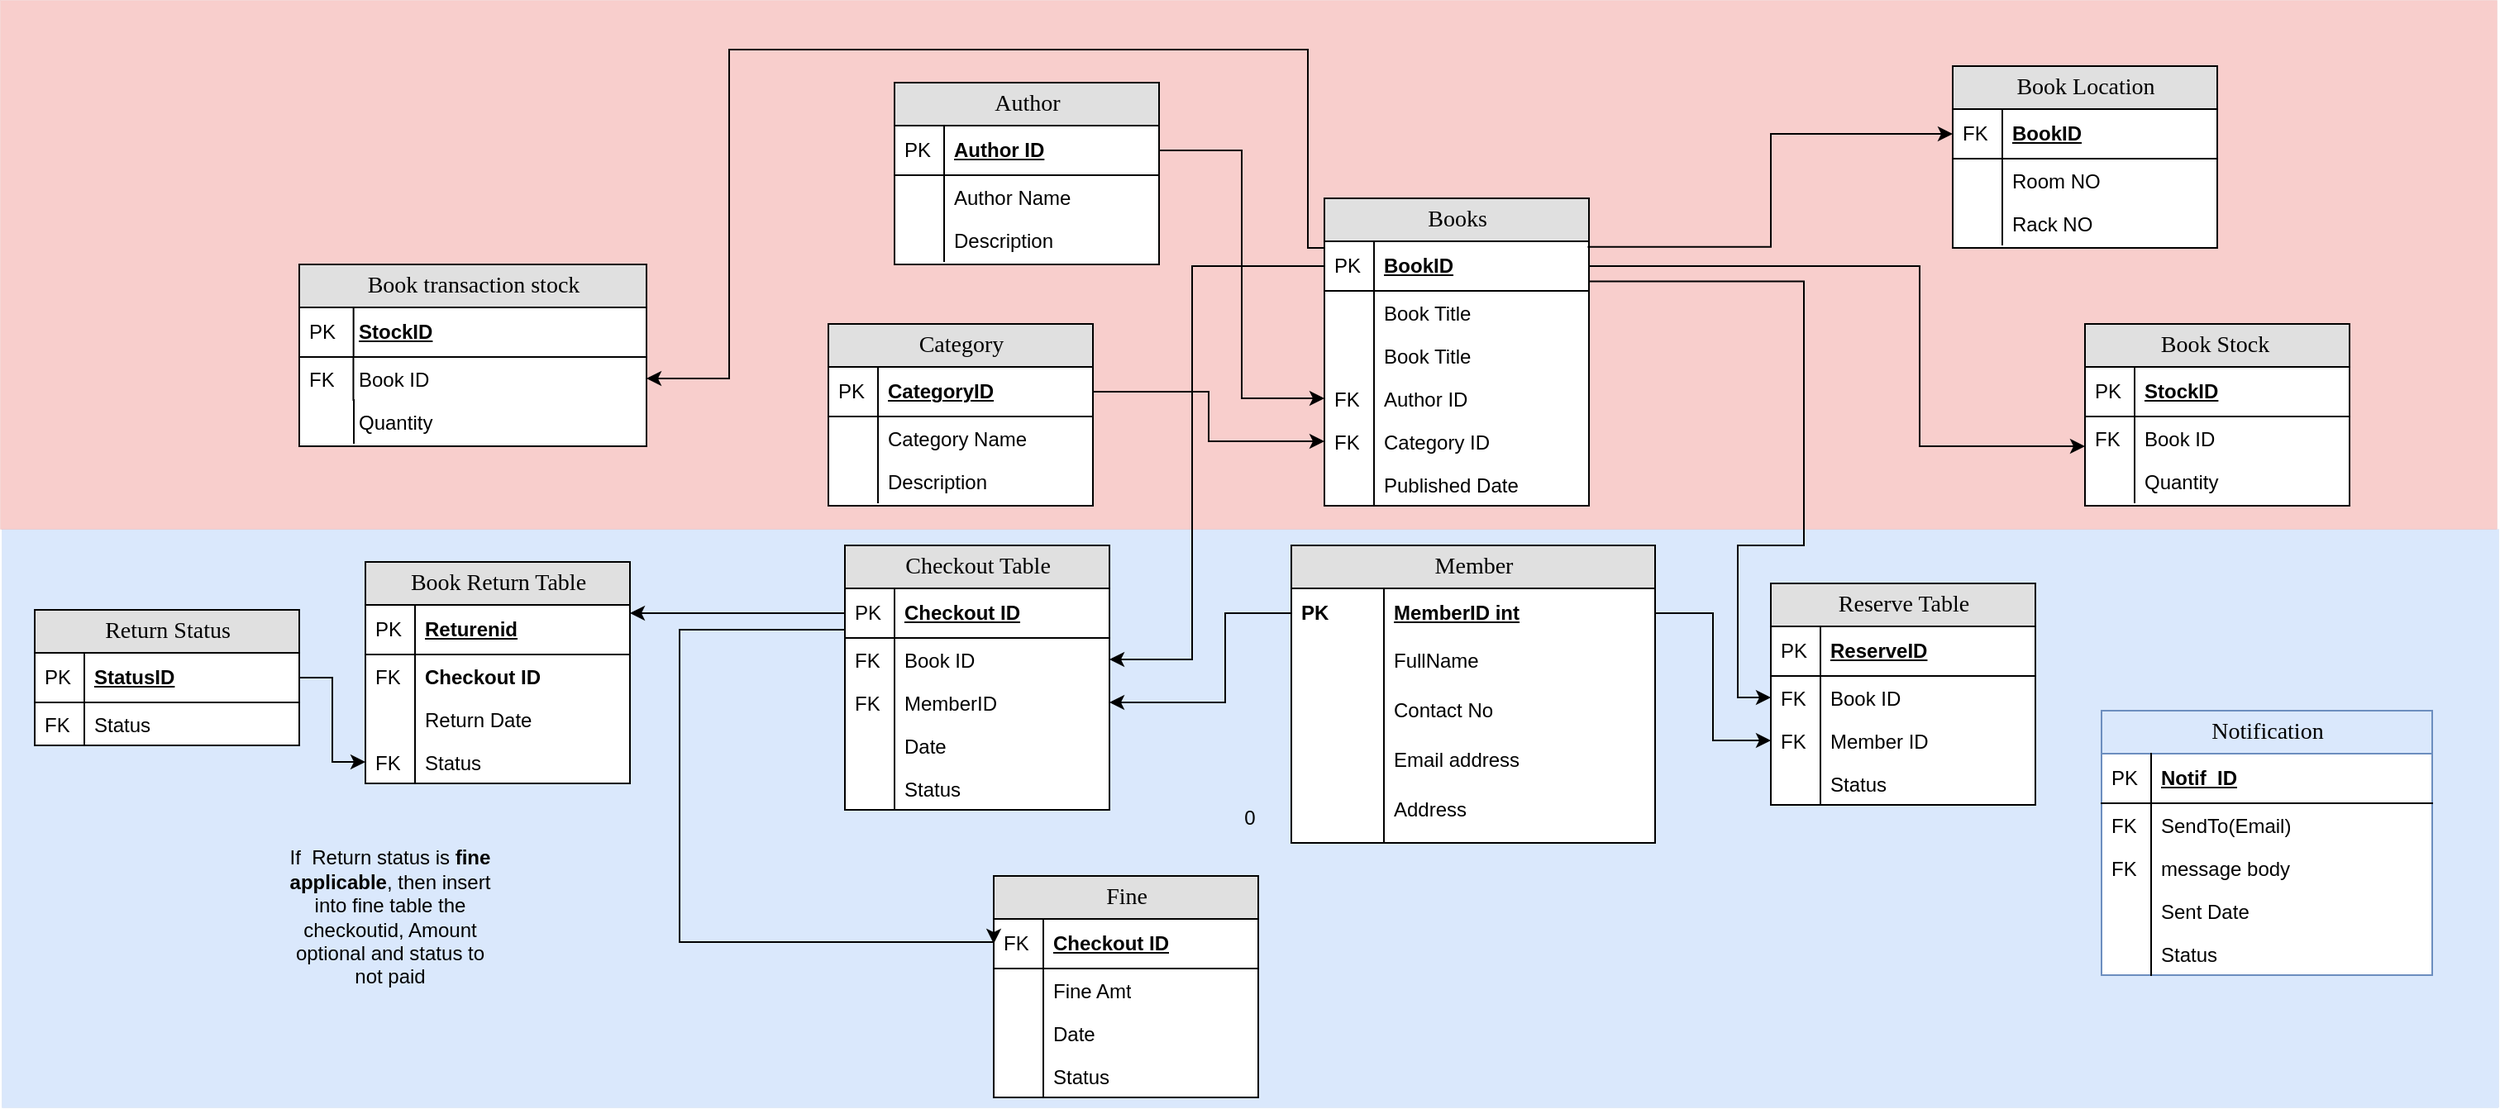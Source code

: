 <mxfile version="16.3.0" type="github">
  <diagram name="Page-1" id="e56a1550-8fbb-45ad-956c-1786394a9013">
    <mxGraphModel dx="2378" dy="1369" grid="1" gridSize="10" guides="1" tooltips="1" connect="1" arrows="1" fold="1" page="1" pageScale="1" pageWidth="1100" pageHeight="850" background="none" math="0" shadow="0">
      <root>
        <mxCell id="0" />
        <mxCell id="1" parent="0" />
        <mxCell id="zyqultt8QkaMkEBmk27H-129" value="0" style="rounded=0;whiteSpace=wrap;html=1;fillColor=#dae8fc;strokeColor=#6c8ebf;strokeWidth=0;" parent="1" vertex="1">
          <mxGeometry x="-390" y="270" width="1510" height="350" as="geometry" />
        </mxCell>
        <mxCell id="zyqultt8QkaMkEBmk27H-127" value="" style="rounded=0;whiteSpace=wrap;html=1;fillColor=#f8cecc;strokeColor=#b85450;strokeWidth=0;" parent="1" vertex="1">
          <mxGeometry x="-391" y="-50" width="1510" height="320" as="geometry" />
        </mxCell>
        <mxCell id="2e49270ec7c68f3f-1" value="Member" style="swimlane;html=1;fontStyle=0;childLayout=stackLayout;horizontal=1;startSize=26;fillColor=#e0e0e0;horizontalStack=0;resizeParent=1;resizeLast=0;collapsible=1;marginBottom=0;swimlaneFillColor=#ffffff;align=center;rounded=0;shadow=0;comic=0;labelBackgroundColor=none;strokeWidth=1;fontFamily=Verdana;fontSize=14" parent="1" vertex="1">
          <mxGeometry x="390" y="280" width="220" height="180" as="geometry" />
        </mxCell>
        <mxCell id="2e49270ec7c68f3f-2" value="MemberID int" style="shape=partialRectangle;top=0;left=0;right=0;bottom=0;html=1;align=left;verticalAlign=middle;fillColor=none;spacingLeft=60;spacingRight=4;whiteSpace=wrap;overflow=hidden;rotatable=0;points=[[0,0.5],[1,0.5]];portConstraint=eastwest;dropTarget=0;fontStyle=5;" parent="2e49270ec7c68f3f-1" vertex="1">
          <mxGeometry y="26" width="220" height="30" as="geometry" />
        </mxCell>
        <mxCell id="2e49270ec7c68f3f-3" value="PK" style="shape=partialRectangle;fontStyle=1;top=0;left=0;bottom=0;html=1;fillColor=none;align=left;verticalAlign=middle;spacingLeft=4;spacingRight=4;whiteSpace=wrap;overflow=hidden;rotatable=0;points=[];portConstraint=eastwest;part=1;" parent="2e49270ec7c68f3f-2" vertex="1" connectable="0">
          <mxGeometry width="56" height="30" as="geometry" />
        </mxCell>
        <mxCell id="2e49270ec7c68f3f-6" value="FullName" style="shape=partialRectangle;top=0;left=0;right=0;bottom=0;html=1;align=left;verticalAlign=top;fillColor=none;spacingLeft=60;spacingRight=4;whiteSpace=wrap;overflow=hidden;rotatable=0;points=[[0,0.5],[1,0.5]];portConstraint=eastwest;dropTarget=0;" parent="2e49270ec7c68f3f-1" vertex="1">
          <mxGeometry y="56" width="220" height="30" as="geometry" />
        </mxCell>
        <mxCell id="2e49270ec7c68f3f-7" value="" style="shape=partialRectangle;top=0;left=0;bottom=0;html=1;fillColor=none;align=left;verticalAlign=top;spacingLeft=4;spacingRight=4;whiteSpace=wrap;overflow=hidden;rotatable=0;points=[];portConstraint=eastwest;part=1;" parent="2e49270ec7c68f3f-6" vertex="1" connectable="0">
          <mxGeometry width="56" height="30" as="geometry" />
        </mxCell>
        <mxCell id="zyqultt8QkaMkEBmk27H-4" value="Contact No" style="shape=partialRectangle;top=0;left=0;right=0;bottom=0;html=1;align=left;verticalAlign=top;fillColor=none;spacingLeft=60;spacingRight=4;whiteSpace=wrap;overflow=hidden;rotatable=0;points=[[0,0.5],[1,0.5]];portConstraint=eastwest;dropTarget=0;" parent="2e49270ec7c68f3f-1" vertex="1">
          <mxGeometry y="86" width="220" height="30" as="geometry" />
        </mxCell>
        <mxCell id="zyqultt8QkaMkEBmk27H-5" value="" style="shape=partialRectangle;top=0;left=0;bottom=0;html=1;fillColor=none;align=left;verticalAlign=top;spacingLeft=4;spacingRight=4;whiteSpace=wrap;overflow=hidden;rotatable=0;points=[];portConstraint=eastwest;part=1;" parent="zyqultt8QkaMkEBmk27H-4" vertex="1" connectable="0">
          <mxGeometry width="56" height="30" as="geometry" />
        </mxCell>
        <mxCell id="zyqultt8QkaMkEBmk27H-6" value="Email address" style="shape=partialRectangle;top=0;left=0;right=0;bottom=0;html=1;align=left;verticalAlign=top;fillColor=none;spacingLeft=60;spacingRight=4;whiteSpace=wrap;overflow=hidden;rotatable=0;points=[[0,0.5],[1,0.5]];portConstraint=eastwest;dropTarget=0;" parent="2e49270ec7c68f3f-1" vertex="1">
          <mxGeometry y="116" width="220" height="30" as="geometry" />
        </mxCell>
        <mxCell id="zyqultt8QkaMkEBmk27H-7" value="" style="shape=partialRectangle;top=0;left=0;bottom=0;html=1;fillColor=none;align=left;verticalAlign=top;spacingLeft=4;spacingRight=4;whiteSpace=wrap;overflow=hidden;rotatable=0;points=[];portConstraint=eastwest;part=1;" parent="zyqultt8QkaMkEBmk27H-6" vertex="1" connectable="0">
          <mxGeometry width="56" height="30" as="geometry" />
        </mxCell>
        <mxCell id="zyqultt8QkaMkEBmk27H-8" value="Address" style="shape=partialRectangle;top=0;left=0;right=0;bottom=0;html=1;align=left;verticalAlign=top;fillColor=none;spacingLeft=60;spacingRight=4;whiteSpace=wrap;overflow=hidden;rotatable=0;points=[[0,0.5],[1,0.5]];portConstraint=eastwest;dropTarget=0;" parent="2e49270ec7c68f3f-1" vertex="1">
          <mxGeometry y="146" width="220" height="34" as="geometry" />
        </mxCell>
        <mxCell id="zyqultt8QkaMkEBmk27H-9" value="" style="shape=partialRectangle;top=0;left=0;bottom=0;html=1;fillColor=none;align=left;verticalAlign=top;spacingLeft=4;spacingRight=4;whiteSpace=wrap;overflow=hidden;rotatable=0;points=[];portConstraint=eastwest;part=1;" parent="zyqultt8QkaMkEBmk27H-8" vertex="1" connectable="0">
          <mxGeometry width="56" height="34" as="geometry" />
        </mxCell>
        <mxCell id="2e49270ec7c68f3f-8" value="Books" style="swimlane;html=1;fontStyle=0;childLayout=stackLayout;horizontal=1;startSize=26;fillColor=#e0e0e0;horizontalStack=0;resizeParent=1;resizeLast=0;collapsible=1;marginBottom=0;swimlaneFillColor=#ffffff;align=center;rounded=0;shadow=0;comic=0;labelBackgroundColor=none;strokeWidth=1;fontFamily=Verdana;fontSize=14;swimlaneLine=1;" parent="1" vertex="1">
          <mxGeometry x="410" y="70" width="160" height="186" as="geometry" />
        </mxCell>
        <mxCell id="2e49270ec7c68f3f-9" value="BookID" style="shape=partialRectangle;top=0;left=0;right=0;bottom=1;html=1;align=left;verticalAlign=middle;fillColor=none;spacingLeft=34;spacingRight=4;whiteSpace=wrap;overflow=hidden;rotatable=0;points=[[0,0.5],[1,0.5]];portConstraint=eastwest;dropTarget=0;fontStyle=5;" parent="2e49270ec7c68f3f-8" vertex="1">
          <mxGeometry y="26" width="160" height="30" as="geometry" />
        </mxCell>
        <mxCell id="2e49270ec7c68f3f-10" value="PK" style="shape=partialRectangle;top=0;left=0;bottom=0;html=1;fillColor=none;align=left;verticalAlign=middle;spacingLeft=4;spacingRight=4;whiteSpace=wrap;overflow=hidden;rotatable=0;points=[];portConstraint=eastwest;part=1;" parent="2e49270ec7c68f3f-9" vertex="1" connectable="0">
          <mxGeometry width="30" height="30" as="geometry" />
        </mxCell>
        <mxCell id="zyqultt8QkaMkEBmk27H-36" value="Book Title" style="shape=partialRectangle;top=0;left=0;right=0;bottom=0;html=1;align=left;verticalAlign=top;fillColor=none;spacingLeft=34;spacingRight=4;whiteSpace=wrap;overflow=hidden;rotatable=0;points=[[0,0.5],[1,0.5]];portConstraint=eastwest;dropTarget=0;" parent="2e49270ec7c68f3f-8" vertex="1">
          <mxGeometry y="56" width="160" height="26" as="geometry" />
        </mxCell>
        <mxCell id="zyqultt8QkaMkEBmk27H-37" value="" style="shape=partialRectangle;top=0;left=0;bottom=0;html=1;fillColor=none;align=left;verticalAlign=top;spacingLeft=4;spacingRight=4;whiteSpace=wrap;overflow=hidden;rotatable=0;points=[];portConstraint=eastwest;part=1;" parent="zyqultt8QkaMkEBmk27H-36" vertex="1" connectable="0">
          <mxGeometry width="30" height="26" as="geometry" />
        </mxCell>
        <mxCell id="2e49270ec7c68f3f-11" value="Book Title" style="shape=partialRectangle;top=0;left=0;right=0;bottom=0;html=1;align=left;verticalAlign=top;fillColor=none;spacingLeft=34;spacingRight=4;whiteSpace=wrap;overflow=hidden;rotatable=0;points=[[0,0.5],[1,0.5]];portConstraint=eastwest;dropTarget=0;" parent="2e49270ec7c68f3f-8" vertex="1">
          <mxGeometry y="82" width="160" height="26" as="geometry" />
        </mxCell>
        <mxCell id="2e49270ec7c68f3f-12" value="" style="shape=partialRectangle;top=0;left=0;bottom=0;html=1;fillColor=none;align=left;verticalAlign=top;spacingLeft=4;spacingRight=4;whiteSpace=wrap;overflow=hidden;rotatable=0;points=[];portConstraint=eastwest;part=1;" parent="2e49270ec7c68f3f-11" vertex="1" connectable="0">
          <mxGeometry width="30" height="26" as="geometry" />
        </mxCell>
        <mxCell id="2e49270ec7c68f3f-13" value="Author ID" style="shape=partialRectangle;top=0;left=0;right=0;bottom=0;html=1;align=left;verticalAlign=top;fillColor=none;spacingLeft=34;spacingRight=4;whiteSpace=wrap;overflow=hidden;rotatable=0;points=[[0,0.5],[1,0.5]];portConstraint=eastwest;dropTarget=0;" parent="2e49270ec7c68f3f-8" vertex="1">
          <mxGeometry y="108" width="160" height="26" as="geometry" />
        </mxCell>
        <mxCell id="2e49270ec7c68f3f-14" value="FK" style="shape=partialRectangle;top=0;left=0;bottom=0;html=1;fillColor=none;align=left;verticalAlign=top;spacingLeft=4;spacingRight=4;whiteSpace=wrap;overflow=hidden;rotatable=0;points=[];portConstraint=eastwest;part=1;" parent="2e49270ec7c68f3f-13" vertex="1" connectable="0">
          <mxGeometry width="30" height="26" as="geometry" />
        </mxCell>
        <mxCell id="2e49270ec7c68f3f-15" value="Category ID" style="shape=partialRectangle;top=0;left=0;right=0;bottom=0;html=1;align=left;verticalAlign=top;fillColor=none;spacingLeft=34;spacingRight=4;whiteSpace=wrap;overflow=hidden;rotatable=0;points=[[0,0.5],[1,0.5]];portConstraint=eastwest;dropTarget=0;" parent="2e49270ec7c68f3f-8" vertex="1">
          <mxGeometry y="134" width="160" height="26" as="geometry" />
        </mxCell>
        <mxCell id="2e49270ec7c68f3f-16" value="FK" style="shape=partialRectangle;top=0;left=0;bottom=0;html=1;fillColor=none;align=left;verticalAlign=top;spacingLeft=4;spacingRight=4;whiteSpace=wrap;overflow=hidden;rotatable=0;points=[];portConstraint=eastwest;part=1;" parent="2e49270ec7c68f3f-15" vertex="1" connectable="0">
          <mxGeometry width="30" height="26" as="geometry" />
        </mxCell>
        <mxCell id="zyqultt8QkaMkEBmk27H-10" value="Published Date" style="shape=partialRectangle;top=0;left=0;right=0;bottom=0;html=1;align=left;verticalAlign=top;fillColor=none;spacingLeft=34;spacingRight=4;whiteSpace=wrap;overflow=hidden;rotatable=0;points=[[0,0.5],[1,0.5]];portConstraint=eastwest;dropTarget=0;" parent="2e49270ec7c68f3f-8" vertex="1">
          <mxGeometry y="160" width="160" height="26" as="geometry" />
        </mxCell>
        <mxCell id="zyqultt8QkaMkEBmk27H-11" value="" style="shape=partialRectangle;top=0;left=0;bottom=0;html=1;fillColor=none;align=left;verticalAlign=top;spacingLeft=4;spacingRight=4;whiteSpace=wrap;overflow=hidden;rotatable=0;points=[];portConstraint=eastwest;part=1;" parent="zyqultt8QkaMkEBmk27H-10" vertex="1" connectable="0">
          <mxGeometry width="30" height="26" as="geometry" />
        </mxCell>
        <mxCell id="zyqultt8QkaMkEBmk27H-24" value="Book Location" style="swimlane;html=1;fontStyle=0;childLayout=stackLayout;horizontal=1;startSize=26;fillColor=#e0e0e0;horizontalStack=0;resizeParent=1;resizeLast=0;collapsible=1;marginBottom=0;swimlaneFillColor=#ffffff;align=center;rounded=0;shadow=0;comic=0;labelBackgroundColor=none;strokeWidth=1;fontFamily=Verdana;fontSize=14;swimlaneLine=1;" parent="1" vertex="1">
          <mxGeometry x="790" y="-10" width="160" height="110" as="geometry" />
        </mxCell>
        <mxCell id="zyqultt8QkaMkEBmk27H-25" value="BookID" style="shape=partialRectangle;top=0;left=0;right=0;bottom=1;html=1;align=left;verticalAlign=middle;fillColor=none;spacingLeft=34;spacingRight=4;whiteSpace=wrap;overflow=hidden;rotatable=0;points=[[0,0.5],[1,0.5]];portConstraint=eastwest;dropTarget=0;fontStyle=5;" parent="zyqultt8QkaMkEBmk27H-24" vertex="1">
          <mxGeometry y="26" width="160" height="30" as="geometry" />
        </mxCell>
        <mxCell id="zyqultt8QkaMkEBmk27H-26" value="FK" style="shape=partialRectangle;top=0;left=0;bottom=0;html=1;fillColor=none;align=left;verticalAlign=middle;spacingLeft=4;spacingRight=4;whiteSpace=wrap;overflow=hidden;rotatable=0;points=[];portConstraint=eastwest;part=1;" parent="zyqultt8QkaMkEBmk27H-25" vertex="1" connectable="0">
          <mxGeometry width="30" height="30" as="geometry" />
        </mxCell>
        <mxCell id="zyqultt8QkaMkEBmk27H-27" value="Room NO" style="shape=partialRectangle;top=0;left=0;right=0;bottom=0;html=1;align=left;verticalAlign=top;fillColor=none;spacingLeft=34;spacingRight=4;whiteSpace=wrap;overflow=hidden;rotatable=0;points=[[0,0.5],[1,0.5]];portConstraint=eastwest;dropTarget=0;" parent="zyqultt8QkaMkEBmk27H-24" vertex="1">
          <mxGeometry y="56" width="160" height="26" as="geometry" />
        </mxCell>
        <mxCell id="zyqultt8QkaMkEBmk27H-28" value="" style="shape=partialRectangle;top=0;left=0;bottom=0;html=1;fillColor=none;align=left;verticalAlign=top;spacingLeft=4;spacingRight=4;whiteSpace=wrap;overflow=hidden;rotatable=0;points=[];portConstraint=eastwest;part=1;" parent="zyqultt8QkaMkEBmk27H-27" vertex="1" connectable="0">
          <mxGeometry width="30" height="26" as="geometry" />
        </mxCell>
        <mxCell id="zyqultt8QkaMkEBmk27H-29" value="Rack NO" style="shape=partialRectangle;top=0;left=0;right=0;bottom=0;html=1;align=left;verticalAlign=top;fillColor=none;spacingLeft=34;spacingRight=4;whiteSpace=wrap;overflow=hidden;rotatable=0;points=[[0,0.5],[1,0.5]];portConstraint=eastwest;dropTarget=0;" parent="zyqultt8QkaMkEBmk27H-24" vertex="1">
          <mxGeometry y="82" width="160" height="26" as="geometry" />
        </mxCell>
        <mxCell id="zyqultt8QkaMkEBmk27H-30" value="" style="shape=partialRectangle;top=0;left=0;bottom=0;html=1;fillColor=none;align=left;verticalAlign=top;spacingLeft=4;spacingRight=4;whiteSpace=wrap;overflow=hidden;rotatable=0;points=[];portConstraint=eastwest;part=1;" parent="zyqultt8QkaMkEBmk27H-29" vertex="1" connectable="0">
          <mxGeometry width="30" height="26" as="geometry" />
        </mxCell>
        <mxCell id="zyqultt8QkaMkEBmk27H-35" style="edgeStyle=orthogonalEdgeStyle;rounded=0;orthogonalLoop=1;jettySize=auto;html=1;exitX=0.995;exitY=0.113;exitDx=0;exitDy=0;exitPerimeter=0;entryX=0;entryY=0.5;entryDx=0;entryDy=0;" parent="1" source="2e49270ec7c68f3f-9" target="zyqultt8QkaMkEBmk27H-25" edge="1">
          <mxGeometry relative="1" as="geometry">
            <mxPoint x="750" y="39" as="targetPoint" />
          </mxGeometry>
        </mxCell>
        <mxCell id="zyqultt8QkaMkEBmk27H-41" value="Category" style="swimlane;html=1;fontStyle=0;childLayout=stackLayout;horizontal=1;startSize=26;fillColor=#e0e0e0;horizontalStack=0;resizeParent=1;resizeLast=0;collapsible=1;marginBottom=0;swimlaneFillColor=#ffffff;align=center;rounded=0;shadow=0;comic=0;labelBackgroundColor=none;strokeWidth=1;fontFamily=Verdana;fontSize=14;swimlaneLine=1;" parent="1" vertex="1">
          <mxGeometry x="110" y="146" width="160" height="110" as="geometry" />
        </mxCell>
        <mxCell id="zyqultt8QkaMkEBmk27H-42" value="CategoryID" style="shape=partialRectangle;top=0;left=0;right=0;bottom=1;html=1;align=left;verticalAlign=middle;fillColor=none;spacingLeft=34;spacingRight=4;whiteSpace=wrap;overflow=hidden;rotatable=0;points=[[0,0.5],[1,0.5]];portConstraint=eastwest;dropTarget=0;fontStyle=5;" parent="zyqultt8QkaMkEBmk27H-41" vertex="1">
          <mxGeometry y="26" width="160" height="30" as="geometry" />
        </mxCell>
        <mxCell id="zyqultt8QkaMkEBmk27H-43" value="PK" style="shape=partialRectangle;top=0;left=0;bottom=0;html=1;fillColor=none;align=left;verticalAlign=middle;spacingLeft=4;spacingRight=4;whiteSpace=wrap;overflow=hidden;rotatable=0;points=[];portConstraint=eastwest;part=1;" parent="zyqultt8QkaMkEBmk27H-42" vertex="1" connectable="0">
          <mxGeometry width="30" height="30" as="geometry" />
        </mxCell>
        <mxCell id="zyqultt8QkaMkEBmk27H-44" value="Category Name" style="shape=partialRectangle;top=0;left=0;right=0;bottom=0;html=1;align=left;verticalAlign=top;fillColor=none;spacingLeft=34;spacingRight=4;whiteSpace=wrap;overflow=hidden;rotatable=0;points=[[0,0.5],[1,0.5]];portConstraint=eastwest;dropTarget=0;" parent="zyqultt8QkaMkEBmk27H-41" vertex="1">
          <mxGeometry y="56" width="160" height="26" as="geometry" />
        </mxCell>
        <mxCell id="zyqultt8QkaMkEBmk27H-45" value="" style="shape=partialRectangle;top=0;left=0;bottom=0;html=1;fillColor=none;align=left;verticalAlign=top;spacingLeft=4;spacingRight=4;whiteSpace=wrap;overflow=hidden;rotatable=0;points=[];portConstraint=eastwest;part=1;" parent="zyqultt8QkaMkEBmk27H-44" vertex="1" connectable="0">
          <mxGeometry width="30" height="26" as="geometry" />
        </mxCell>
        <mxCell id="zyqultt8QkaMkEBmk27H-46" value="Description" style="shape=partialRectangle;top=0;left=0;right=0;bottom=0;html=1;align=left;verticalAlign=top;fillColor=none;spacingLeft=34;spacingRight=4;whiteSpace=wrap;overflow=hidden;rotatable=0;points=[[0,0.5],[1,0.5]];portConstraint=eastwest;dropTarget=0;" parent="zyqultt8QkaMkEBmk27H-41" vertex="1">
          <mxGeometry y="82" width="160" height="26" as="geometry" />
        </mxCell>
        <mxCell id="zyqultt8QkaMkEBmk27H-47" value="" style="shape=partialRectangle;top=0;left=0;bottom=0;html=1;fillColor=none;align=left;verticalAlign=top;spacingLeft=4;spacingRight=4;whiteSpace=wrap;overflow=hidden;rotatable=0;points=[];portConstraint=eastwest;part=1;" parent="zyqultt8QkaMkEBmk27H-46" vertex="1" connectable="0">
          <mxGeometry width="30" height="26" as="geometry" />
        </mxCell>
        <mxCell id="zyqultt8QkaMkEBmk27H-56" style="edgeStyle=orthogonalEdgeStyle;rounded=0;orthogonalLoop=1;jettySize=auto;html=1;exitX=1;exitY=0.5;exitDx=0;exitDy=0;" parent="1" source="zyqultt8QkaMkEBmk27H-42" target="2e49270ec7c68f3f-15" edge="1">
          <mxGeometry relative="1" as="geometry" />
        </mxCell>
        <mxCell id="zyqultt8QkaMkEBmk27H-57" value="Author" style="swimlane;html=1;fontStyle=0;childLayout=stackLayout;horizontal=1;startSize=26;fillColor=#e0e0e0;horizontalStack=0;resizeParent=1;resizeLast=0;collapsible=1;marginBottom=0;swimlaneFillColor=#ffffff;align=center;rounded=0;shadow=0;comic=0;labelBackgroundColor=none;strokeWidth=1;fontFamily=Verdana;fontSize=14;swimlaneLine=1;" parent="1" vertex="1">
          <mxGeometry x="150" width="160" height="110" as="geometry" />
        </mxCell>
        <mxCell id="zyqultt8QkaMkEBmk27H-58" value="Author ID" style="shape=partialRectangle;top=0;left=0;right=0;bottom=1;html=1;align=left;verticalAlign=middle;fillColor=none;spacingLeft=34;spacingRight=4;whiteSpace=wrap;overflow=hidden;rotatable=0;points=[[0,0.5],[1,0.5]];portConstraint=eastwest;dropTarget=0;fontStyle=5;" parent="zyqultt8QkaMkEBmk27H-57" vertex="1">
          <mxGeometry y="26" width="160" height="30" as="geometry" />
        </mxCell>
        <mxCell id="zyqultt8QkaMkEBmk27H-59" value="PK" style="shape=partialRectangle;top=0;left=0;bottom=0;html=1;fillColor=none;align=left;verticalAlign=middle;spacingLeft=4;spacingRight=4;whiteSpace=wrap;overflow=hidden;rotatable=0;points=[];portConstraint=eastwest;part=1;" parent="zyqultt8QkaMkEBmk27H-58" vertex="1" connectable="0">
          <mxGeometry width="30" height="30" as="geometry" />
        </mxCell>
        <mxCell id="zyqultt8QkaMkEBmk27H-60" value="Author Name" style="shape=partialRectangle;top=0;left=0;right=0;bottom=0;html=1;align=left;verticalAlign=top;fillColor=none;spacingLeft=34;spacingRight=4;whiteSpace=wrap;overflow=hidden;rotatable=0;points=[[0,0.5],[1,0.5]];portConstraint=eastwest;dropTarget=0;" parent="zyqultt8QkaMkEBmk27H-57" vertex="1">
          <mxGeometry y="56" width="160" height="26" as="geometry" />
        </mxCell>
        <mxCell id="zyqultt8QkaMkEBmk27H-61" value="" style="shape=partialRectangle;top=0;left=0;bottom=0;html=1;fillColor=none;align=left;verticalAlign=top;spacingLeft=4;spacingRight=4;whiteSpace=wrap;overflow=hidden;rotatable=0;points=[];portConstraint=eastwest;part=1;" parent="zyqultt8QkaMkEBmk27H-60" vertex="1" connectable="0">
          <mxGeometry width="30" height="26" as="geometry" />
        </mxCell>
        <mxCell id="zyqultt8QkaMkEBmk27H-62" value="Description" style="shape=partialRectangle;top=0;left=0;right=0;bottom=0;html=1;align=left;verticalAlign=top;fillColor=none;spacingLeft=34;spacingRight=4;whiteSpace=wrap;overflow=hidden;rotatable=0;points=[[0,0.5],[1,0.5]];portConstraint=eastwest;dropTarget=0;" parent="zyqultt8QkaMkEBmk27H-57" vertex="1">
          <mxGeometry y="82" width="160" height="26" as="geometry" />
        </mxCell>
        <mxCell id="zyqultt8QkaMkEBmk27H-63" value="" style="shape=partialRectangle;top=0;left=0;bottom=0;html=1;fillColor=none;align=left;verticalAlign=top;spacingLeft=4;spacingRight=4;whiteSpace=wrap;overflow=hidden;rotatable=0;points=[];portConstraint=eastwest;part=1;" parent="zyqultt8QkaMkEBmk27H-62" vertex="1" connectable="0">
          <mxGeometry width="30" height="26" as="geometry" />
        </mxCell>
        <mxCell id="zyqultt8QkaMkEBmk27H-64" style="edgeStyle=orthogonalEdgeStyle;rounded=0;orthogonalLoop=1;jettySize=auto;html=1;exitX=1;exitY=0.5;exitDx=0;exitDy=0;entryX=0;entryY=0.5;entryDx=0;entryDy=0;" parent="1" source="zyqultt8QkaMkEBmk27H-58" target="2e49270ec7c68f3f-13" edge="1">
          <mxGeometry relative="1" as="geometry" />
        </mxCell>
        <mxCell id="zyqultt8QkaMkEBmk27H-65" value="Book Stock&amp;nbsp;" style="swimlane;html=1;fontStyle=0;childLayout=stackLayout;horizontal=1;startSize=26;fillColor=#e0e0e0;horizontalStack=0;resizeParent=1;resizeLast=0;collapsible=1;marginBottom=0;swimlaneFillColor=#ffffff;align=center;rounded=0;shadow=0;comic=0;labelBackgroundColor=none;strokeWidth=1;fontFamily=Verdana;fontSize=14;swimlaneLine=1;" parent="1" vertex="1">
          <mxGeometry x="870" y="146" width="160" height="110" as="geometry" />
        </mxCell>
        <mxCell id="zyqultt8QkaMkEBmk27H-66" value="StockID" style="shape=partialRectangle;top=0;left=0;right=0;bottom=1;html=1;align=left;verticalAlign=middle;fillColor=none;spacingLeft=34;spacingRight=4;whiteSpace=wrap;overflow=hidden;rotatable=0;points=[[0,0.5],[1,0.5]];portConstraint=eastwest;dropTarget=0;fontStyle=5;" parent="zyqultt8QkaMkEBmk27H-65" vertex="1">
          <mxGeometry y="26" width="160" height="30" as="geometry" />
        </mxCell>
        <mxCell id="zyqultt8QkaMkEBmk27H-67" value="PK" style="shape=partialRectangle;top=0;left=0;bottom=0;html=1;fillColor=none;align=left;verticalAlign=middle;spacingLeft=4;spacingRight=4;whiteSpace=wrap;overflow=hidden;rotatable=0;points=[];portConstraint=eastwest;part=1;" parent="zyqultt8QkaMkEBmk27H-66" vertex="1" connectable="0">
          <mxGeometry width="30" height="30" as="geometry" />
        </mxCell>
        <mxCell id="zyqultt8QkaMkEBmk27H-68" value="Book ID" style="shape=partialRectangle;top=0;left=0;right=0;bottom=0;html=1;align=left;verticalAlign=top;fillColor=none;spacingLeft=34;spacingRight=4;whiteSpace=wrap;overflow=hidden;rotatable=0;points=[[0,0.5],[1,0.5]];portConstraint=eastwest;dropTarget=0;" parent="zyqultt8QkaMkEBmk27H-65" vertex="1">
          <mxGeometry y="56" width="160" height="26" as="geometry" />
        </mxCell>
        <mxCell id="zyqultt8QkaMkEBmk27H-69" value="FK" style="shape=partialRectangle;top=0;left=0;bottom=0;html=1;fillColor=none;align=left;verticalAlign=top;spacingLeft=4;spacingRight=4;whiteSpace=wrap;overflow=hidden;rotatable=0;points=[];portConstraint=eastwest;part=1;" parent="zyqultt8QkaMkEBmk27H-68" vertex="1" connectable="0">
          <mxGeometry width="30" height="26" as="geometry" />
        </mxCell>
        <mxCell id="zyqultt8QkaMkEBmk27H-70" value="Quantity" style="shape=partialRectangle;top=0;left=0;right=0;bottom=0;html=1;align=left;verticalAlign=top;fillColor=none;spacingLeft=34;spacingRight=4;whiteSpace=wrap;overflow=hidden;rotatable=0;points=[[0,0.5],[1,0.5]];portConstraint=eastwest;dropTarget=0;" parent="zyqultt8QkaMkEBmk27H-65" vertex="1">
          <mxGeometry y="82" width="160" height="26" as="geometry" />
        </mxCell>
        <mxCell id="zyqultt8QkaMkEBmk27H-71" value="" style="shape=partialRectangle;top=0;left=0;bottom=0;html=1;fillColor=none;align=left;verticalAlign=top;spacingLeft=4;spacingRight=4;whiteSpace=wrap;overflow=hidden;rotatable=0;points=[];portConstraint=eastwest;part=1;" parent="zyqultt8QkaMkEBmk27H-70" vertex="1" connectable="0">
          <mxGeometry width="30" height="26" as="geometry" />
        </mxCell>
        <mxCell id="zyqultt8QkaMkEBmk27H-73" value="Reserve Table" style="swimlane;html=1;fontStyle=0;childLayout=stackLayout;horizontal=1;startSize=26;fillColor=#e0e0e0;horizontalStack=0;resizeParent=1;resizeLast=0;collapsible=1;marginBottom=0;swimlaneFillColor=#ffffff;align=center;rounded=0;shadow=0;comic=0;labelBackgroundColor=none;strokeWidth=1;fontFamily=Verdana;fontSize=14;swimlaneLine=1;" parent="1" vertex="1">
          <mxGeometry x="680" y="303" width="160" height="134" as="geometry" />
        </mxCell>
        <mxCell id="zyqultt8QkaMkEBmk27H-74" value="ReserveID" style="shape=partialRectangle;top=0;left=0;right=0;bottom=1;html=1;align=left;verticalAlign=middle;fillColor=none;spacingLeft=34;spacingRight=4;whiteSpace=wrap;overflow=hidden;rotatable=0;points=[[0,0.5],[1,0.5]];portConstraint=eastwest;dropTarget=0;fontStyle=5;" parent="zyqultt8QkaMkEBmk27H-73" vertex="1">
          <mxGeometry y="26" width="160" height="30" as="geometry" />
        </mxCell>
        <mxCell id="zyqultt8QkaMkEBmk27H-75" value="PK" style="shape=partialRectangle;top=0;left=0;bottom=0;html=1;fillColor=none;align=left;verticalAlign=middle;spacingLeft=4;spacingRight=4;whiteSpace=wrap;overflow=hidden;rotatable=0;points=[];portConstraint=eastwest;part=1;" parent="zyqultt8QkaMkEBmk27H-74" vertex="1" connectable="0">
          <mxGeometry width="30" height="30" as="geometry" />
        </mxCell>
        <mxCell id="zyqultt8QkaMkEBmk27H-76" value="Book ID" style="shape=partialRectangle;top=0;left=0;right=0;bottom=0;html=1;align=left;verticalAlign=top;fillColor=none;spacingLeft=34;spacingRight=4;whiteSpace=wrap;overflow=hidden;rotatable=0;points=[[0,0.5],[1,0.5]];portConstraint=eastwest;dropTarget=0;" parent="zyqultt8QkaMkEBmk27H-73" vertex="1">
          <mxGeometry y="56" width="160" height="26" as="geometry" />
        </mxCell>
        <mxCell id="zyqultt8QkaMkEBmk27H-77" value="FK" style="shape=partialRectangle;top=0;left=0;bottom=0;html=1;fillColor=none;align=left;verticalAlign=top;spacingLeft=4;spacingRight=4;whiteSpace=wrap;overflow=hidden;rotatable=0;points=[];portConstraint=eastwest;part=1;" parent="zyqultt8QkaMkEBmk27H-76" vertex="1" connectable="0">
          <mxGeometry width="30" height="26" as="geometry" />
        </mxCell>
        <mxCell id="zyqultt8QkaMkEBmk27H-78" value="Member ID" style="shape=partialRectangle;top=0;left=0;right=0;bottom=0;html=1;align=left;verticalAlign=top;fillColor=none;spacingLeft=34;spacingRight=4;whiteSpace=wrap;overflow=hidden;rotatable=0;points=[[0,0.5],[1,0.5]];portConstraint=eastwest;dropTarget=0;" parent="zyqultt8QkaMkEBmk27H-73" vertex="1">
          <mxGeometry y="82" width="160" height="26" as="geometry" />
        </mxCell>
        <mxCell id="zyqultt8QkaMkEBmk27H-79" value="FK" style="shape=partialRectangle;top=0;left=0;bottom=0;html=1;fillColor=none;align=left;verticalAlign=top;spacingLeft=4;spacingRight=4;whiteSpace=wrap;overflow=hidden;rotatable=0;points=[];portConstraint=eastwest;part=1;" parent="zyqultt8QkaMkEBmk27H-78" vertex="1" connectable="0">
          <mxGeometry width="30" height="26" as="geometry" />
        </mxCell>
        <mxCell id="zyqultt8QkaMkEBmk27H-80" value="Status" style="shape=partialRectangle;top=0;left=0;right=0;bottom=0;html=1;align=left;verticalAlign=top;fillColor=none;spacingLeft=34;spacingRight=4;whiteSpace=wrap;overflow=hidden;rotatable=0;points=[[0,0.5],[1,0.5]];portConstraint=eastwest;dropTarget=0;" parent="zyqultt8QkaMkEBmk27H-73" vertex="1">
          <mxGeometry y="108" width="160" height="26" as="geometry" />
        </mxCell>
        <mxCell id="zyqultt8QkaMkEBmk27H-81" value="" style="shape=partialRectangle;top=0;left=0;bottom=0;html=1;fillColor=none;align=left;verticalAlign=top;spacingLeft=4;spacingRight=4;whiteSpace=wrap;overflow=hidden;rotatable=0;points=[];portConstraint=eastwest;part=1;" parent="zyqultt8QkaMkEBmk27H-80" vertex="1" connectable="0">
          <mxGeometry width="30" height="26" as="geometry" />
        </mxCell>
        <mxCell id="zyqultt8QkaMkEBmk27H-82" style="edgeStyle=orthogonalEdgeStyle;rounded=0;orthogonalLoop=1;jettySize=auto;html=1;exitX=1;exitY=0.5;exitDx=0;exitDy=0;entryX=0;entryY=0.5;entryDx=0;entryDy=0;" parent="1" source="2e49270ec7c68f3f-2" target="zyqultt8QkaMkEBmk27H-78" edge="1">
          <mxGeometry relative="1" as="geometry" />
        </mxCell>
        <mxCell id="zyqultt8QkaMkEBmk27H-83" style="edgeStyle=orthogonalEdgeStyle;rounded=0;orthogonalLoop=1;jettySize=auto;html=1;exitX=1;exitY=0.5;exitDx=0;exitDy=0;" parent="1" source="2e49270ec7c68f3f-9" target="zyqultt8QkaMkEBmk27H-68" edge="1">
          <mxGeometry relative="1" as="geometry">
            <Array as="points">
              <mxPoint x="770" y="111" />
              <mxPoint x="770" y="220" />
            </Array>
          </mxGeometry>
        </mxCell>
        <mxCell id="zyqultt8QkaMkEBmk27H-84" style="edgeStyle=orthogonalEdgeStyle;rounded=0;orthogonalLoop=1;jettySize=auto;html=1;exitX=1;exitY=0.807;exitDx=0;exitDy=0;exitPerimeter=0;entryX=0;entryY=0.5;entryDx=0;entryDy=0;" parent="1" source="2e49270ec7c68f3f-9" target="zyqultt8QkaMkEBmk27H-76" edge="1">
          <mxGeometry relative="1" as="geometry">
            <mxPoint x="700" y="150" as="sourcePoint" />
            <mxPoint x="490" y="300" as="targetPoint" />
            <Array as="points">
              <mxPoint x="700" y="120" />
              <mxPoint x="700" y="280" />
              <mxPoint x="660" y="280" />
              <mxPoint x="660" y="372" />
            </Array>
          </mxGeometry>
        </mxCell>
        <mxCell id="zyqultt8QkaMkEBmk27H-86" value="Checkout Table" style="swimlane;html=1;fontStyle=0;childLayout=stackLayout;horizontal=1;startSize=26;fillColor=#e0e0e0;horizontalStack=0;resizeParent=1;resizeLast=0;collapsible=1;marginBottom=0;swimlaneFillColor=#ffffff;align=center;rounded=0;shadow=0;comic=0;labelBackgroundColor=none;strokeWidth=1;fontFamily=Verdana;fontSize=14;swimlaneLine=1;" parent="1" vertex="1">
          <mxGeometry x="120" y="280" width="160" height="160" as="geometry" />
        </mxCell>
        <mxCell id="zyqultt8QkaMkEBmk27H-87" value="Checkout ID" style="shape=partialRectangle;top=0;left=0;right=0;bottom=1;html=1;align=left;verticalAlign=middle;fillColor=none;spacingLeft=34;spacingRight=4;whiteSpace=wrap;overflow=hidden;rotatable=0;points=[[0,0.5],[1,0.5]];portConstraint=eastwest;dropTarget=0;fontStyle=5;" parent="zyqultt8QkaMkEBmk27H-86" vertex="1">
          <mxGeometry y="26" width="160" height="30" as="geometry" />
        </mxCell>
        <mxCell id="zyqultt8QkaMkEBmk27H-88" value="PK" style="shape=partialRectangle;top=0;left=0;bottom=0;html=1;fillColor=none;align=left;verticalAlign=middle;spacingLeft=4;spacingRight=4;whiteSpace=wrap;overflow=hidden;rotatable=0;points=[];portConstraint=eastwest;part=1;" parent="zyqultt8QkaMkEBmk27H-87" vertex="1" connectable="0">
          <mxGeometry width="30" height="30" as="geometry" />
        </mxCell>
        <mxCell id="zyqultt8QkaMkEBmk27H-89" value="Book ID" style="shape=partialRectangle;top=0;left=0;right=0;bottom=0;html=1;align=left;verticalAlign=top;fillColor=none;spacingLeft=34;spacingRight=4;whiteSpace=wrap;overflow=hidden;rotatable=0;points=[[0,0.5],[1,0.5]];portConstraint=eastwest;dropTarget=0;" parent="zyqultt8QkaMkEBmk27H-86" vertex="1">
          <mxGeometry y="56" width="160" height="26" as="geometry" />
        </mxCell>
        <mxCell id="zyqultt8QkaMkEBmk27H-90" value="FK" style="shape=partialRectangle;top=0;left=0;bottom=0;html=1;fillColor=none;align=left;verticalAlign=top;spacingLeft=4;spacingRight=4;whiteSpace=wrap;overflow=hidden;rotatable=0;points=[];portConstraint=eastwest;part=1;" parent="zyqultt8QkaMkEBmk27H-89" vertex="1" connectable="0">
          <mxGeometry width="30" height="26" as="geometry" />
        </mxCell>
        <mxCell id="zyqultt8QkaMkEBmk27H-91" value="MemberID" style="shape=partialRectangle;top=0;left=0;right=0;bottom=0;html=1;align=left;verticalAlign=top;fillColor=none;spacingLeft=34;spacingRight=4;whiteSpace=wrap;overflow=hidden;rotatable=0;points=[[0,0.5],[1,0.5]];portConstraint=eastwest;dropTarget=0;" parent="zyqultt8QkaMkEBmk27H-86" vertex="1">
          <mxGeometry y="82" width="160" height="26" as="geometry" />
        </mxCell>
        <mxCell id="zyqultt8QkaMkEBmk27H-92" value="FK" style="shape=partialRectangle;top=0;left=0;bottom=0;html=1;fillColor=none;align=left;verticalAlign=top;spacingLeft=4;spacingRight=4;whiteSpace=wrap;overflow=hidden;rotatable=0;points=[];portConstraint=eastwest;part=1;" parent="zyqultt8QkaMkEBmk27H-91" vertex="1" connectable="0">
          <mxGeometry width="30" height="26" as="geometry" />
        </mxCell>
        <mxCell id="zyqultt8QkaMkEBmk27H-93" value="Date" style="shape=partialRectangle;top=0;left=0;right=0;bottom=0;html=1;align=left;verticalAlign=top;fillColor=none;spacingLeft=34;spacingRight=4;whiteSpace=wrap;overflow=hidden;rotatable=0;points=[[0,0.5],[1,0.5]];portConstraint=eastwest;dropTarget=0;" parent="zyqultt8QkaMkEBmk27H-86" vertex="1">
          <mxGeometry y="108" width="160" height="26" as="geometry" />
        </mxCell>
        <mxCell id="zyqultt8QkaMkEBmk27H-94" value="" style="shape=partialRectangle;top=0;left=0;bottom=0;html=1;fillColor=none;align=left;verticalAlign=top;spacingLeft=4;spacingRight=4;whiteSpace=wrap;overflow=hidden;rotatable=0;points=[];portConstraint=eastwest;part=1;" parent="zyqultt8QkaMkEBmk27H-93" vertex="1" connectable="0">
          <mxGeometry width="30" height="26" as="geometry" />
        </mxCell>
        <mxCell id="zyqultt8QkaMkEBmk27H-95" value="Status" style="shape=partialRectangle;top=0;left=0;right=0;bottom=0;html=1;align=left;verticalAlign=top;fillColor=none;spacingLeft=34;spacingRight=4;whiteSpace=wrap;overflow=hidden;rotatable=0;points=[[0,0.5],[1,0.5]];portConstraint=eastwest;dropTarget=0;" parent="zyqultt8QkaMkEBmk27H-86" vertex="1">
          <mxGeometry y="134" width="160" height="26" as="geometry" />
        </mxCell>
        <mxCell id="zyqultt8QkaMkEBmk27H-96" value="" style="shape=partialRectangle;top=0;left=0;bottom=0;html=1;fillColor=none;align=left;verticalAlign=top;spacingLeft=4;spacingRight=4;whiteSpace=wrap;overflow=hidden;rotatable=0;points=[];portConstraint=eastwest;part=1;" parent="zyqultt8QkaMkEBmk27H-95" vertex="1" connectable="0">
          <mxGeometry width="30" height="26" as="geometry" />
        </mxCell>
        <mxCell id="zyqultt8QkaMkEBmk27H-97" value="Fine" style="swimlane;html=1;fontStyle=0;childLayout=stackLayout;horizontal=1;startSize=26;fillColor=#e0e0e0;horizontalStack=0;resizeParent=1;resizeLast=0;collapsible=1;marginBottom=0;swimlaneFillColor=#ffffff;align=center;rounded=0;shadow=0;comic=0;labelBackgroundColor=none;strokeWidth=1;fontFamily=Verdana;fontSize=14;swimlaneLine=1;" parent="1" vertex="1">
          <mxGeometry x="210" y="480" width="160" height="134" as="geometry" />
        </mxCell>
        <mxCell id="zyqultt8QkaMkEBmk27H-98" value="Checkout ID" style="shape=partialRectangle;top=0;left=0;right=0;bottom=1;html=1;align=left;verticalAlign=middle;fillColor=none;spacingLeft=34;spacingRight=4;whiteSpace=wrap;overflow=hidden;rotatable=0;points=[[0,0.5],[1,0.5]];portConstraint=eastwest;dropTarget=0;fontStyle=5;" parent="zyqultt8QkaMkEBmk27H-97" vertex="1">
          <mxGeometry y="26" width="160" height="30" as="geometry" />
        </mxCell>
        <mxCell id="zyqultt8QkaMkEBmk27H-99" value="FK" style="shape=partialRectangle;top=0;left=0;bottom=0;html=1;fillColor=none;align=left;verticalAlign=middle;spacingLeft=4;spacingRight=4;whiteSpace=wrap;overflow=hidden;rotatable=0;points=[];portConstraint=eastwest;part=1;" parent="zyqultt8QkaMkEBmk27H-98" vertex="1" connectable="0">
          <mxGeometry width="30" height="30" as="geometry" />
        </mxCell>
        <mxCell id="zyqultt8QkaMkEBmk27H-100" value="Fine Amt" style="shape=partialRectangle;top=0;left=0;right=0;bottom=0;html=1;align=left;verticalAlign=top;fillColor=none;spacingLeft=34;spacingRight=4;whiteSpace=wrap;overflow=hidden;rotatable=0;points=[[0,0.5],[1,0.5]];portConstraint=eastwest;dropTarget=0;" parent="zyqultt8QkaMkEBmk27H-97" vertex="1">
          <mxGeometry y="56" width="160" height="26" as="geometry" />
        </mxCell>
        <mxCell id="zyqultt8QkaMkEBmk27H-101" value="" style="shape=partialRectangle;top=0;left=0;bottom=0;html=1;fillColor=none;align=left;verticalAlign=top;spacingLeft=4;spacingRight=4;whiteSpace=wrap;overflow=hidden;rotatable=0;points=[];portConstraint=eastwest;part=1;" parent="zyqultt8QkaMkEBmk27H-100" vertex="1" connectable="0">
          <mxGeometry width="30" height="26" as="geometry" />
        </mxCell>
        <mxCell id="zyqultt8QkaMkEBmk27H-104" value="Date" style="shape=partialRectangle;top=0;left=0;right=0;bottom=0;html=1;align=left;verticalAlign=top;fillColor=none;spacingLeft=34;spacingRight=4;whiteSpace=wrap;overflow=hidden;rotatable=0;points=[[0,0.5],[1,0.5]];portConstraint=eastwest;dropTarget=0;" parent="zyqultt8QkaMkEBmk27H-97" vertex="1">
          <mxGeometry y="82" width="160" height="26" as="geometry" />
        </mxCell>
        <mxCell id="zyqultt8QkaMkEBmk27H-105" value="" style="shape=partialRectangle;top=0;left=0;bottom=0;html=1;fillColor=none;align=left;verticalAlign=top;spacingLeft=4;spacingRight=4;whiteSpace=wrap;overflow=hidden;rotatable=0;points=[];portConstraint=eastwest;part=1;" parent="zyqultt8QkaMkEBmk27H-104" vertex="1" connectable="0">
          <mxGeometry width="30" height="26" as="geometry" />
        </mxCell>
        <mxCell id="zyqultt8QkaMkEBmk27H-106" value="Status" style="shape=partialRectangle;top=0;left=0;right=0;bottom=0;html=1;align=left;verticalAlign=top;fillColor=none;spacingLeft=34;spacingRight=4;whiteSpace=wrap;overflow=hidden;rotatable=0;points=[[0,0.5],[1,0.5]];portConstraint=eastwest;dropTarget=0;" parent="zyqultt8QkaMkEBmk27H-97" vertex="1">
          <mxGeometry y="108" width="160" height="26" as="geometry" />
        </mxCell>
        <mxCell id="zyqultt8QkaMkEBmk27H-107" value="" style="shape=partialRectangle;top=0;left=0;bottom=0;html=1;fillColor=none;align=left;verticalAlign=top;spacingLeft=4;spacingRight=4;whiteSpace=wrap;overflow=hidden;rotatable=0;points=[];portConstraint=eastwest;part=1;" parent="zyqultt8QkaMkEBmk27H-106" vertex="1" connectable="0">
          <mxGeometry width="30" height="26" as="geometry" />
        </mxCell>
        <mxCell id="zyqultt8QkaMkEBmk27H-112" style="edgeStyle=orthogonalEdgeStyle;rounded=0;orthogonalLoop=1;jettySize=auto;html=1;exitX=0;exitY=0.5;exitDx=0;exitDy=0;entryX=0;entryY=0.5;entryDx=0;entryDy=0;" parent="1" source="zyqultt8QkaMkEBmk27H-87" target="zyqultt8QkaMkEBmk27H-98" edge="1">
          <mxGeometry relative="1" as="geometry">
            <Array as="points">
              <mxPoint x="120" y="331" />
              <mxPoint x="20" y="331" />
              <mxPoint x="20" y="520" />
              <mxPoint x="210" y="520" />
            </Array>
          </mxGeometry>
        </mxCell>
        <mxCell id="zyqultt8QkaMkEBmk27H-113" style="edgeStyle=orthogonalEdgeStyle;rounded=0;orthogonalLoop=1;jettySize=auto;html=1;exitX=0;exitY=0.5;exitDx=0;exitDy=0;entryX=1;entryY=0.5;entryDx=0;entryDy=0;" parent="1" source="2e49270ec7c68f3f-9" target="zyqultt8QkaMkEBmk27H-89" edge="1">
          <mxGeometry relative="1" as="geometry">
            <Array as="points">
              <mxPoint x="330" y="111" />
              <mxPoint x="330" y="349" />
            </Array>
          </mxGeometry>
        </mxCell>
        <mxCell id="zyqultt8QkaMkEBmk27H-115" style="edgeStyle=orthogonalEdgeStyle;rounded=0;orthogonalLoop=1;jettySize=auto;html=1;exitX=0;exitY=0.5;exitDx=0;exitDy=0;entryX=1;entryY=0.5;entryDx=0;entryDy=0;" parent="1" source="2e49270ec7c68f3f-2" target="zyqultt8QkaMkEBmk27H-91" edge="1">
          <mxGeometry relative="1" as="geometry">
            <Array as="points">
              <mxPoint x="350" y="321" />
              <mxPoint x="350" y="375" />
            </Array>
          </mxGeometry>
        </mxCell>
        <mxCell id="zyqultt8QkaMkEBmk27H-116" value="Notification" style="swimlane;html=1;fontStyle=0;childLayout=stackLayout;horizontal=1;startSize=26;fillColor=#dae8fc;horizontalStack=0;resizeParent=1;resizeLast=0;collapsible=1;marginBottom=0;swimlaneFillColor=#ffffff;align=center;rounded=0;shadow=0;comic=0;labelBackgroundColor=none;strokeWidth=1;fontFamily=Verdana;fontSize=14;swimlaneLine=1;strokeColor=#6c8ebf;" parent="1" vertex="1">
          <mxGeometry x="880" y="380" width="200" height="160" as="geometry" />
        </mxCell>
        <mxCell id="zyqultt8QkaMkEBmk27H-117" value="Notif_ID" style="shape=partialRectangle;top=0;left=0;right=0;bottom=1;html=1;align=left;verticalAlign=middle;fillColor=none;spacingLeft=34;spacingRight=4;whiteSpace=wrap;overflow=hidden;rotatable=0;points=[[0,0.5],[1,0.5]];portConstraint=eastwest;dropTarget=0;fontStyle=5;" parent="zyqultt8QkaMkEBmk27H-116" vertex="1">
          <mxGeometry y="26" width="200" height="30" as="geometry" />
        </mxCell>
        <mxCell id="zyqultt8QkaMkEBmk27H-118" value="PK" style="shape=partialRectangle;top=0;left=0;bottom=0;html=1;fillColor=none;align=left;verticalAlign=middle;spacingLeft=4;spacingRight=4;whiteSpace=wrap;overflow=hidden;rotatable=0;points=[];portConstraint=eastwest;part=1;" parent="zyqultt8QkaMkEBmk27H-117" vertex="1" connectable="0">
          <mxGeometry width="30" height="30" as="geometry" />
        </mxCell>
        <mxCell id="zyqultt8QkaMkEBmk27H-119" value="SendTo(Email)" style="shape=partialRectangle;top=0;left=0;right=0;bottom=0;html=1;align=left;verticalAlign=top;fillColor=none;spacingLeft=34;spacingRight=4;whiteSpace=wrap;overflow=hidden;rotatable=0;points=[[0,0.5],[1,0.5]];portConstraint=eastwest;dropTarget=0;" parent="zyqultt8QkaMkEBmk27H-116" vertex="1">
          <mxGeometry y="56" width="200" height="26" as="geometry" />
        </mxCell>
        <mxCell id="zyqultt8QkaMkEBmk27H-120" value="FK" style="shape=partialRectangle;top=0;left=0;bottom=0;html=1;fillColor=none;align=left;verticalAlign=top;spacingLeft=4;spacingRight=4;whiteSpace=wrap;overflow=hidden;rotatable=0;points=[];portConstraint=eastwest;part=1;" parent="zyqultt8QkaMkEBmk27H-119" vertex="1" connectable="0">
          <mxGeometry width="30" height="26" as="geometry" />
        </mxCell>
        <mxCell id="zyqultt8QkaMkEBmk27H-121" value="message body" style="shape=partialRectangle;top=0;left=0;right=0;bottom=0;html=1;align=left;verticalAlign=top;fillColor=none;spacingLeft=34;spacingRight=4;whiteSpace=wrap;overflow=hidden;rotatable=0;points=[[0,0.5],[1,0.5]];portConstraint=eastwest;dropTarget=0;" parent="zyqultt8QkaMkEBmk27H-116" vertex="1">
          <mxGeometry y="82" width="200" height="26" as="geometry" />
        </mxCell>
        <mxCell id="zyqultt8QkaMkEBmk27H-122" value="FK" style="shape=partialRectangle;top=0;left=0;bottom=0;html=1;fillColor=none;align=left;verticalAlign=top;spacingLeft=4;spacingRight=4;whiteSpace=wrap;overflow=hidden;rotatable=0;points=[];portConstraint=eastwest;part=1;" parent="zyqultt8QkaMkEBmk27H-121" vertex="1" connectable="0">
          <mxGeometry width="30" height="26" as="geometry" />
        </mxCell>
        <mxCell id="zyqultt8QkaMkEBmk27H-123" value="Sent Date" style="shape=partialRectangle;top=0;left=0;right=0;bottom=0;html=1;align=left;verticalAlign=top;fillColor=none;spacingLeft=34;spacingRight=4;whiteSpace=wrap;overflow=hidden;rotatable=0;points=[[0,0.5],[1,0.5]];portConstraint=eastwest;dropTarget=0;" parent="zyqultt8QkaMkEBmk27H-116" vertex="1">
          <mxGeometry y="108" width="200" height="26" as="geometry" />
        </mxCell>
        <mxCell id="zyqultt8QkaMkEBmk27H-124" value="" style="shape=partialRectangle;top=0;left=0;bottom=0;html=1;fillColor=none;align=left;verticalAlign=top;spacingLeft=4;spacingRight=4;whiteSpace=wrap;overflow=hidden;rotatable=0;points=[];portConstraint=eastwest;part=1;" parent="zyqultt8QkaMkEBmk27H-123" vertex="1" connectable="0">
          <mxGeometry width="30" height="26" as="geometry" />
        </mxCell>
        <mxCell id="zyqultt8QkaMkEBmk27H-125" value="Status" style="shape=partialRectangle;top=0;left=0;right=0;bottom=0;html=1;align=left;verticalAlign=top;fillColor=none;spacingLeft=34;spacingRight=4;whiteSpace=wrap;overflow=hidden;rotatable=0;points=[[0,0.5],[1,0.5]];portConstraint=eastwest;dropTarget=0;" parent="zyqultt8QkaMkEBmk27H-116" vertex="1">
          <mxGeometry y="134" width="200" height="26" as="geometry" />
        </mxCell>
        <mxCell id="zyqultt8QkaMkEBmk27H-126" value="" style="shape=partialRectangle;top=0;left=0;bottom=0;html=1;fillColor=none;align=left;verticalAlign=top;spacingLeft=4;spacingRight=4;whiteSpace=wrap;overflow=hidden;rotatable=0;points=[];portConstraint=eastwest;part=1;" parent="zyqultt8QkaMkEBmk27H-125" vertex="1" connectable="0">
          <mxGeometry width="30" height="26" as="geometry" />
        </mxCell>
        <mxCell id="QvECQQdI73FgMbFMKl-m-1" value="Book Return Table" style="swimlane;html=1;fontStyle=0;childLayout=stackLayout;horizontal=1;startSize=26;fillColor=#e0e0e0;horizontalStack=0;resizeParent=1;resizeLast=0;collapsible=1;marginBottom=0;swimlaneFillColor=#ffffff;align=center;rounded=0;shadow=0;comic=0;labelBackgroundColor=none;strokeWidth=1;fontFamily=Verdana;fontSize=14;swimlaneLine=1;" parent="1" vertex="1">
          <mxGeometry x="-170" y="290" width="160" height="134" as="geometry" />
        </mxCell>
        <mxCell id="QvECQQdI73FgMbFMKl-m-2" value="Returenid" style="shape=partialRectangle;top=0;left=0;right=0;bottom=1;html=1;align=left;verticalAlign=middle;fillColor=none;spacingLeft=34;spacingRight=4;whiteSpace=wrap;overflow=hidden;rotatable=0;points=[[0,0.5],[1,0.5]];portConstraint=eastwest;dropTarget=0;fontStyle=5;" parent="QvECQQdI73FgMbFMKl-m-1" vertex="1">
          <mxGeometry y="26" width="160" height="30" as="geometry" />
        </mxCell>
        <mxCell id="QvECQQdI73FgMbFMKl-m-3" value="PK" style="shape=partialRectangle;top=0;left=0;bottom=0;html=1;fillColor=none;align=left;verticalAlign=middle;spacingLeft=4;spacingRight=4;whiteSpace=wrap;overflow=hidden;rotatable=0;points=[];portConstraint=eastwest;part=1;" parent="QvECQQdI73FgMbFMKl-m-2" vertex="1" connectable="0">
          <mxGeometry width="30" height="30" as="geometry" />
        </mxCell>
        <mxCell id="QvECQQdI73FgMbFMKl-m-4" value="&lt;span style=&quot;font-weight: 700&quot;&gt;Checkout ID&lt;/span&gt;" style="shape=partialRectangle;top=0;left=0;right=0;bottom=0;html=1;align=left;verticalAlign=top;fillColor=none;spacingLeft=34;spacingRight=4;whiteSpace=wrap;overflow=hidden;rotatable=0;points=[[0,0.5],[1,0.5]];portConstraint=eastwest;dropTarget=0;" parent="QvECQQdI73FgMbFMKl-m-1" vertex="1">
          <mxGeometry y="56" width="160" height="26" as="geometry" />
        </mxCell>
        <mxCell id="QvECQQdI73FgMbFMKl-m-5" value="FK" style="shape=partialRectangle;top=0;left=0;bottom=0;html=1;fillColor=none;align=left;verticalAlign=top;spacingLeft=4;spacingRight=4;whiteSpace=wrap;overflow=hidden;rotatable=0;points=[];portConstraint=eastwest;part=1;" parent="QvECQQdI73FgMbFMKl-m-4" vertex="1" connectable="0">
          <mxGeometry width="30" height="26" as="geometry" />
        </mxCell>
        <mxCell id="QvECQQdI73FgMbFMKl-m-33" value="Return Date" style="shape=partialRectangle;top=0;left=0;right=0;bottom=0;html=1;align=left;verticalAlign=top;fillColor=none;spacingLeft=34;spacingRight=4;whiteSpace=wrap;overflow=hidden;rotatable=0;points=[[0,0.5],[1,0.5]];portConstraint=eastwest;dropTarget=0;" parent="QvECQQdI73FgMbFMKl-m-1" vertex="1">
          <mxGeometry y="82" width="160" height="26" as="geometry" />
        </mxCell>
        <mxCell id="QvECQQdI73FgMbFMKl-m-34" value="" style="shape=partialRectangle;top=0;left=0;bottom=0;html=1;fillColor=none;align=left;verticalAlign=top;spacingLeft=4;spacingRight=4;whiteSpace=wrap;overflow=hidden;rotatable=0;points=[];portConstraint=eastwest;part=1;" parent="QvECQQdI73FgMbFMKl-m-33" vertex="1" connectable="0">
          <mxGeometry width="30" height="26" as="geometry" />
        </mxCell>
        <mxCell id="QvECQQdI73FgMbFMKl-m-6" value="Status" style="shape=partialRectangle;top=0;left=0;right=0;bottom=0;html=1;align=left;verticalAlign=top;fillColor=none;spacingLeft=34;spacingRight=4;whiteSpace=wrap;overflow=hidden;rotatable=0;points=[[0,0.5],[1,0.5]];portConstraint=eastwest;dropTarget=0;" parent="QvECQQdI73FgMbFMKl-m-1" vertex="1">
          <mxGeometry y="108" width="160" height="26" as="geometry" />
        </mxCell>
        <mxCell id="QvECQQdI73FgMbFMKl-m-7" value="FK" style="shape=partialRectangle;top=0;left=0;bottom=0;html=1;fillColor=none;align=left;verticalAlign=top;spacingLeft=4;spacingRight=4;whiteSpace=wrap;overflow=hidden;rotatable=0;points=[];portConstraint=eastwest;part=1;" parent="QvECQQdI73FgMbFMKl-m-6" vertex="1" connectable="0">
          <mxGeometry width="30" height="26" as="geometry" />
        </mxCell>
        <mxCell id="QvECQQdI73FgMbFMKl-m-13" style="edgeStyle=orthogonalEdgeStyle;rounded=0;orthogonalLoop=1;jettySize=auto;html=1;" parent="1" source="zyqultt8QkaMkEBmk27H-87" edge="1">
          <mxGeometry relative="1" as="geometry">
            <mxPoint x="-10" y="321" as="targetPoint" />
            <Array as="points">
              <mxPoint x="90" y="321" />
              <mxPoint x="90" y="321" />
            </Array>
          </mxGeometry>
        </mxCell>
        <mxCell id="QvECQQdI73FgMbFMKl-m-14" value="Return Status" style="swimlane;html=1;fontStyle=0;childLayout=stackLayout;horizontal=1;startSize=26;fillColor=#e0e0e0;horizontalStack=0;resizeParent=1;resizeLast=0;collapsible=1;marginBottom=0;swimlaneFillColor=#ffffff;align=center;rounded=0;shadow=0;comic=0;labelBackgroundColor=none;strokeWidth=1;fontFamily=Verdana;fontSize=14;swimlaneLine=1;" parent="1" vertex="1">
          <mxGeometry x="-370" y="319" width="160" height="82" as="geometry" />
        </mxCell>
        <mxCell id="QvECQQdI73FgMbFMKl-m-15" value="StatusID" style="shape=partialRectangle;top=0;left=0;right=0;bottom=1;html=1;align=left;verticalAlign=middle;fillColor=none;spacingLeft=34;spacingRight=4;whiteSpace=wrap;overflow=hidden;rotatable=0;points=[[0,0.5],[1,0.5]];portConstraint=eastwest;dropTarget=0;fontStyle=5;" parent="QvECQQdI73FgMbFMKl-m-14" vertex="1">
          <mxGeometry y="26" width="160" height="30" as="geometry" />
        </mxCell>
        <mxCell id="QvECQQdI73FgMbFMKl-m-16" value="PK" style="shape=partialRectangle;top=0;left=0;bottom=0;html=1;fillColor=none;align=left;verticalAlign=middle;spacingLeft=4;spacingRight=4;whiteSpace=wrap;overflow=hidden;rotatable=0;points=[];portConstraint=eastwest;part=1;" parent="QvECQQdI73FgMbFMKl-m-15" vertex="1" connectable="0">
          <mxGeometry width="30" height="30" as="geometry" />
        </mxCell>
        <mxCell id="QvECQQdI73FgMbFMKl-m-17" value="Status" style="shape=partialRectangle;top=0;left=0;right=0;bottom=0;html=1;align=left;verticalAlign=top;fillColor=none;spacingLeft=34;spacingRight=4;whiteSpace=wrap;overflow=hidden;rotatable=0;points=[[0,0.5],[1,0.5]];portConstraint=eastwest;dropTarget=0;" parent="QvECQQdI73FgMbFMKl-m-14" vertex="1">
          <mxGeometry y="56" width="160" height="26" as="geometry" />
        </mxCell>
        <mxCell id="QvECQQdI73FgMbFMKl-m-18" value="FK" style="shape=partialRectangle;top=0;left=0;bottom=0;html=1;fillColor=none;align=left;verticalAlign=top;spacingLeft=4;spacingRight=4;whiteSpace=wrap;overflow=hidden;rotatable=0;points=[];portConstraint=eastwest;part=1;" parent="QvECQQdI73FgMbFMKl-m-17" vertex="1" connectable="0">
          <mxGeometry width="30" height="26" as="geometry" />
        </mxCell>
        <mxCell id="QvECQQdI73FgMbFMKl-m-23" style="edgeStyle=orthogonalEdgeStyle;rounded=0;orthogonalLoop=1;jettySize=auto;html=1;exitX=1;exitY=0.5;exitDx=0;exitDy=0;" parent="1" source="QvECQQdI73FgMbFMKl-m-15" target="QvECQQdI73FgMbFMKl-m-6" edge="1">
          <mxGeometry relative="1" as="geometry" />
        </mxCell>
        <mxCell id="QvECQQdI73FgMbFMKl-m-24" value="If&amp;nbsp; Return status is &lt;b&gt;fine applicable&lt;/b&gt;, then insert into fine table the checkoutid, Amount optional and status to not paid" style="text;html=1;strokeColor=none;fillColor=none;align=center;verticalAlign=middle;whiteSpace=wrap;rounded=0;" parent="1" vertex="1">
          <mxGeometry x="-220" y="490" width="130" height="30" as="geometry" />
        </mxCell>
        <mxCell id="QvECQQdI73FgMbFMKl-m-25" value="Book transaction stock" style="swimlane;html=1;fontStyle=0;childLayout=stackLayout;horizontal=1;startSize=26;fillColor=#e0e0e0;horizontalStack=0;resizeParent=1;resizeLast=0;collapsible=1;marginBottom=0;swimlaneFillColor=#ffffff;align=center;rounded=0;shadow=0;comic=0;labelBackgroundColor=none;strokeWidth=1;fontFamily=Verdana;fontSize=14;swimlaneLine=1;" parent="1" vertex="1">
          <mxGeometry x="-210" y="110" width="210" height="110" as="geometry" />
        </mxCell>
        <mxCell id="QvECQQdI73FgMbFMKl-m-26" value="StockID" style="shape=partialRectangle;top=0;left=0;right=0;bottom=1;html=1;align=left;verticalAlign=middle;fillColor=none;spacingLeft=34;spacingRight=4;whiteSpace=wrap;overflow=hidden;rotatable=0;points=[[0,0.5],[1,0.5]];portConstraint=eastwest;dropTarget=0;fontStyle=5;" parent="QvECQQdI73FgMbFMKl-m-25" vertex="1">
          <mxGeometry y="26" width="210" height="30" as="geometry" />
        </mxCell>
        <mxCell id="QvECQQdI73FgMbFMKl-m-27" value="PK" style="shape=partialRectangle;top=0;left=0;bottom=0;html=1;fillColor=none;align=left;verticalAlign=middle;spacingLeft=4;spacingRight=4;whiteSpace=wrap;overflow=hidden;rotatable=0;points=[];portConstraint=eastwest;part=1;" parent="QvECQQdI73FgMbFMKl-m-26" vertex="1" connectable="0">
          <mxGeometry width="32.812" height="30" as="geometry" />
        </mxCell>
        <mxCell id="QvECQQdI73FgMbFMKl-m-28" value="Book ID" style="shape=partialRectangle;top=0;left=0;right=0;bottom=0;html=1;align=left;verticalAlign=top;fillColor=none;spacingLeft=34;spacingRight=4;whiteSpace=wrap;overflow=hidden;rotatable=0;points=[[0,0.5],[1,0.5]];portConstraint=eastwest;dropTarget=0;" parent="QvECQQdI73FgMbFMKl-m-25" vertex="1">
          <mxGeometry y="56" width="210" height="26" as="geometry" />
        </mxCell>
        <mxCell id="QvECQQdI73FgMbFMKl-m-29" value="FK" style="shape=partialRectangle;top=0;left=0;bottom=0;html=1;fillColor=none;align=left;verticalAlign=top;spacingLeft=4;spacingRight=4;whiteSpace=wrap;overflow=hidden;rotatable=0;points=[];portConstraint=eastwest;part=1;" parent="QvECQQdI73FgMbFMKl-m-28" vertex="1" connectable="0">
          <mxGeometry width="32.727" height="26" as="geometry" />
        </mxCell>
        <mxCell id="QvECQQdI73FgMbFMKl-m-30" value="Quantity" style="shape=partialRectangle;top=0;left=0;right=0;bottom=0;html=1;align=left;verticalAlign=top;fillColor=none;spacingLeft=34;spacingRight=4;whiteSpace=wrap;overflow=hidden;rotatable=0;points=[[0,0.5],[1,0.5]];portConstraint=eastwest;dropTarget=0;" parent="QvECQQdI73FgMbFMKl-m-25" vertex="1">
          <mxGeometry y="82" width="210" height="26" as="geometry" />
        </mxCell>
        <mxCell id="QvECQQdI73FgMbFMKl-m-31" value="" style="shape=partialRectangle;top=0;left=0;bottom=0;html=1;fillColor=none;align=left;verticalAlign=top;spacingLeft=4;spacingRight=4;whiteSpace=wrap;overflow=hidden;rotatable=0;points=[];portConstraint=eastwest;part=1;" parent="QvECQQdI73FgMbFMKl-m-30" vertex="1" connectable="0">
          <mxGeometry width="33" height="26" as="geometry" />
        </mxCell>
        <mxCell id="QvECQQdI73FgMbFMKl-m-32" style="edgeStyle=orthogonalEdgeStyle;rounded=0;orthogonalLoop=1;jettySize=auto;html=1;" parent="1" source="2e49270ec7c68f3f-9" target="QvECQQdI73FgMbFMKl-m-28" edge="1">
          <mxGeometry relative="1" as="geometry">
            <Array as="points">
              <mxPoint x="400" y="100" />
              <mxPoint x="400" y="-20" />
              <mxPoint x="50" y="-20" />
              <mxPoint x="50" y="179" />
            </Array>
          </mxGeometry>
        </mxCell>
      </root>
    </mxGraphModel>
  </diagram>
</mxfile>
